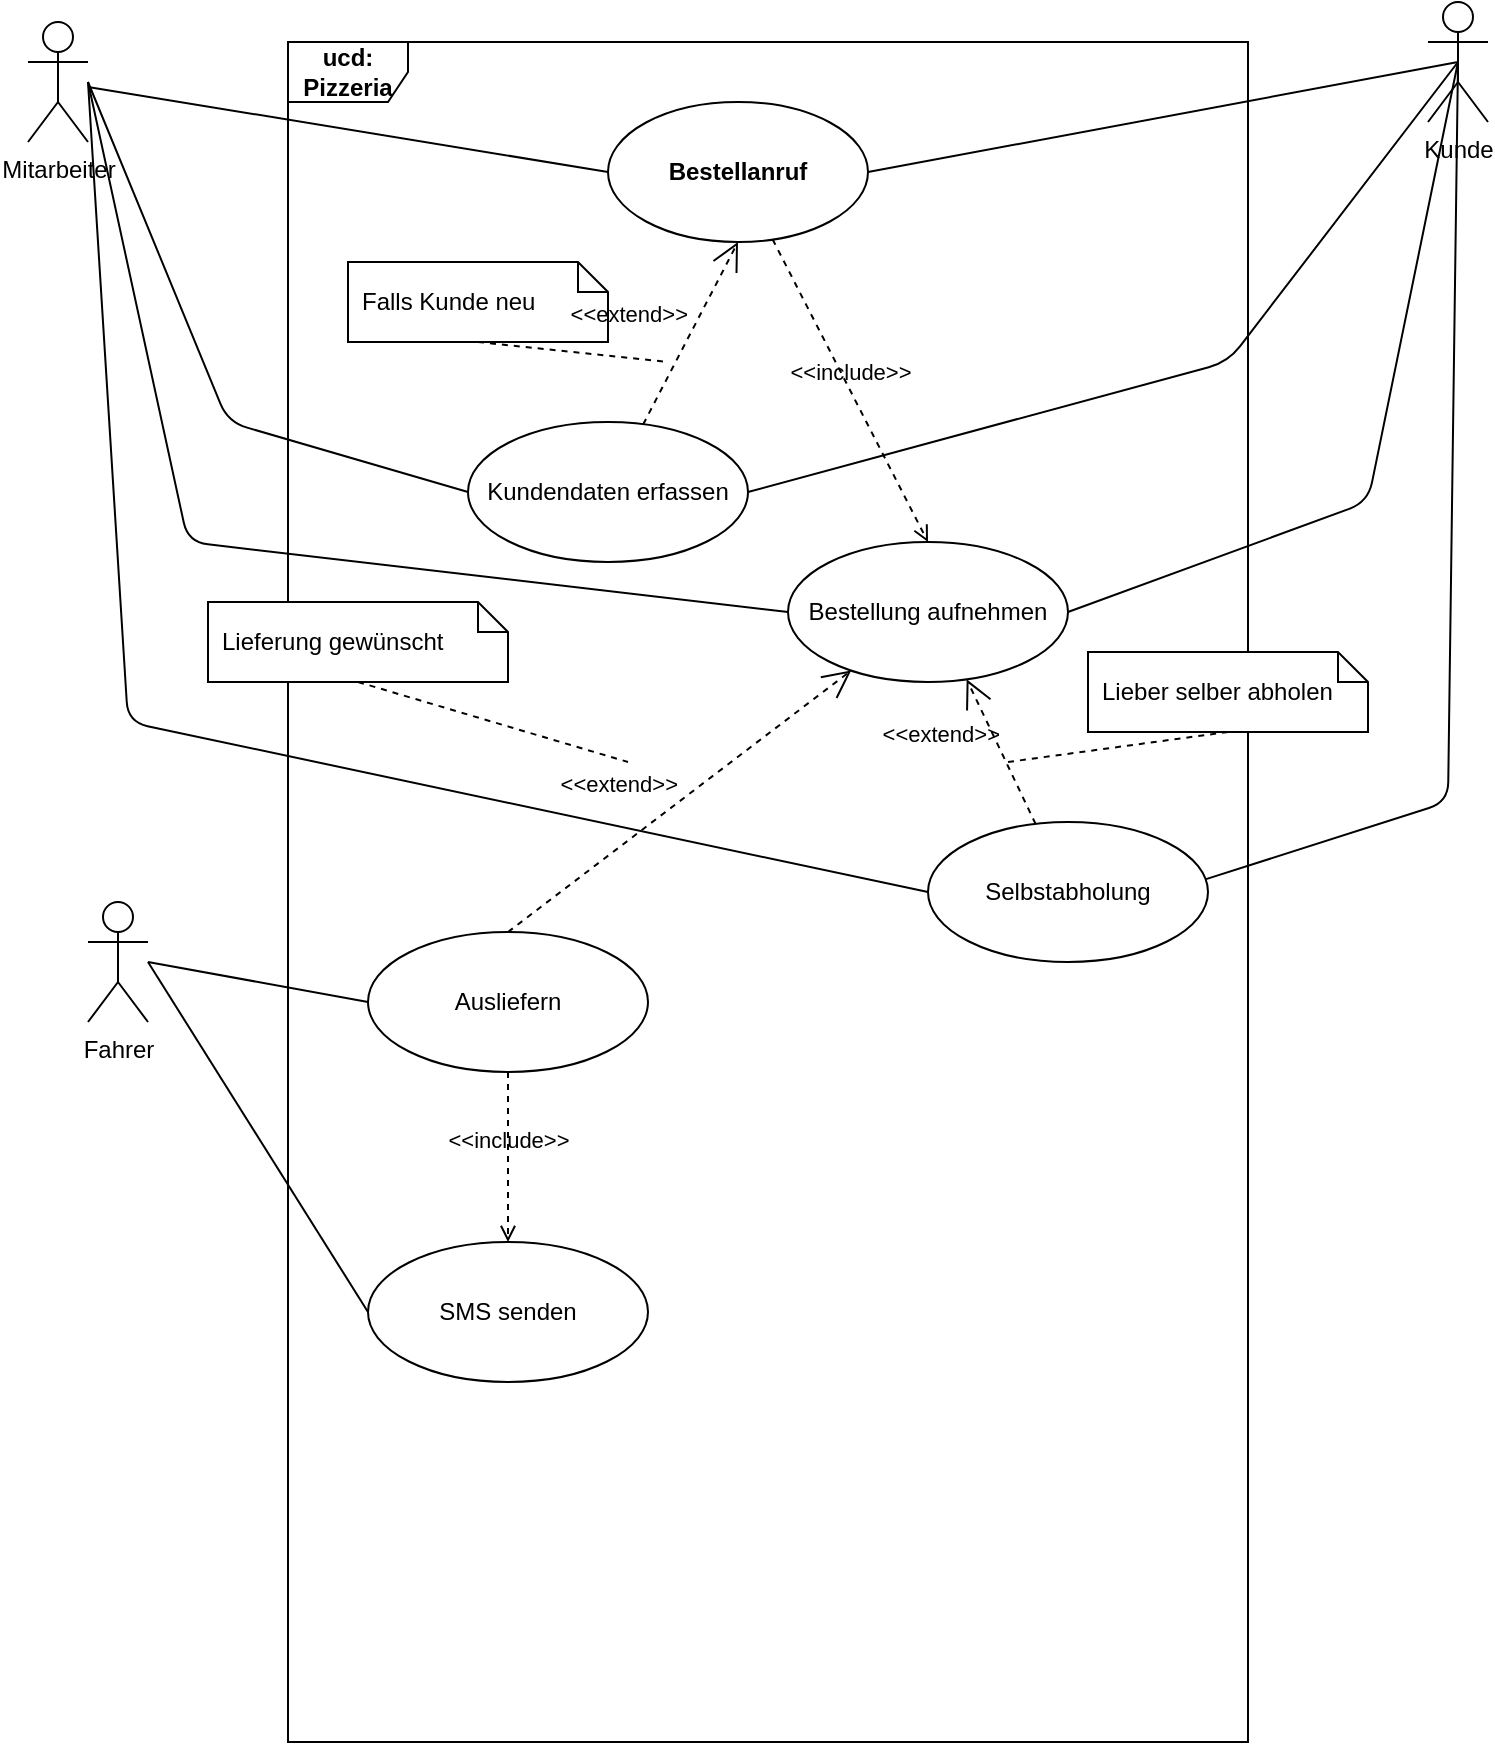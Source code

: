 <mxfile>
    <diagram id="jz6GCkLOd32BQko5sTcZ" name="Seite-1">
        <mxGraphModel dx="916" dy="575" grid="1" gridSize="10" guides="1" tooltips="1" connect="1" arrows="1" fold="1" page="1" pageScale="1" pageWidth="827" pageHeight="1169" math="0" shadow="0">
            <root>
                <mxCell id="0"/>
                <mxCell id="1" parent="0"/>
                <mxCell id="2" value="&lt;b&gt;ucd: Pizzeria&lt;/b&gt;" style="shape=umlFrame;whiteSpace=wrap;html=1;" parent="1" vertex="1">
                    <mxGeometry x="170" y="140" width="480" height="850" as="geometry"/>
                </mxCell>
                <mxCell id="55" style="edgeStyle=none;html=1;" edge="1" parent="1" source="3">
                    <mxGeometry relative="1" as="geometry">
                        <mxPoint x="70" y="160" as="targetPoint"/>
                    </mxGeometry>
                </mxCell>
                <mxCell id="3" value="Mitarbeiter" style="shape=umlActor;html=1;verticalLabelPosition=bottom;verticalAlign=top;align=center;" parent="1" vertex="1">
                    <mxGeometry x="40" y="130" width="30" height="60" as="geometry"/>
                </mxCell>
                <mxCell id="4" value="Kunde" style="shape=umlActor;html=1;verticalLabelPosition=bottom;verticalAlign=top;align=center;" parent="1" vertex="1">
                    <mxGeometry x="740" y="120" width="30" height="60" as="geometry"/>
                </mxCell>
                <mxCell id="11" value="Bestellanruf" style="shape=ellipse;html=1;strokeWidth=1;fontStyle=1;whiteSpace=wrap;align=center;perimeter=ellipsePerimeter;" parent="1" vertex="1">
                    <mxGeometry x="330" y="170" width="130" height="70" as="geometry"/>
                </mxCell>
                <mxCell id="13" value="" style="edgeStyle=none;html=1;endArrow=none;verticalAlign=bottom;exitX=0;exitY=0.5;exitDx=0;exitDy=0;" parent="1" source="11" target="3" edge="1">
                    <mxGeometry width="160" relative="1" as="geometry">
                        <mxPoint x="500" y="240" as="sourcePoint"/>
                        <mxPoint x="660" y="240" as="targetPoint"/>
                    </mxGeometry>
                </mxCell>
                <mxCell id="18" value="Kundendaten erfassen" style="ellipse;whiteSpace=wrap;html=1;strokeWidth=1;" parent="1" vertex="1">
                    <mxGeometry x="260" y="330" width="140" height="70" as="geometry"/>
                </mxCell>
                <mxCell id="25" value="Falls Kunde neu" style="shape=note;size=15;spacingLeft=5;align=left;whiteSpace=wrap;strokeWidth=1;" parent="1" vertex="1">
                    <mxGeometry x="200" y="250" width="130" height="40" as="geometry"/>
                </mxCell>
                <mxCell id="26" value="&amp;lt;&amp;lt;extend&amp;gt;&amp;gt;" style="align=right;html=1;verticalAlign=bottom;rounded=0;labelBackgroundColor=none;endArrow=open;endSize=12;dashed=1;entryX=0.5;entryY=1;entryDx=0;entryDy=0;" parent="1" source="18" target="11" edge="1">
                    <mxGeometry relative="1" as="geometry">
                        <mxPoint x="398" y="240.0" as="targetPoint"/>
                        <mxPoint x="413" y="360.0" as="sourcePoint"/>
                    </mxGeometry>
                </mxCell>
                <mxCell id="27" value="" style="edgeStyle=none;html=1;endArrow=none;rounded=0;labelBackgroundColor=none;dashed=1;exitX=0.5;exitY=1;" parent="1" source="25" edge="1">
                    <mxGeometry relative="1" as="geometry">
                        <mxPoint x="360" y="300" as="targetPoint"/>
                    </mxGeometry>
                </mxCell>
                <mxCell id="30" value="" style="edgeStyle=none;html=1;endArrow=none;verticalAlign=bottom;entryX=0.5;entryY=0.5;entryDx=0;entryDy=0;entryPerimeter=0;exitX=1;exitY=0.5;exitDx=0;exitDy=0;" parent="1" source="11" target="4" edge="1">
                    <mxGeometry width="160" relative="1" as="geometry">
                        <mxPoint x="490" y="140" as="sourcePoint"/>
                        <mxPoint x="650" y="140" as="targetPoint"/>
                    </mxGeometry>
                </mxCell>
                <mxCell id="31" value="" style="edgeStyle=none;html=1;endArrow=none;verticalAlign=bottom;entryX=0.5;entryY=0.5;entryDx=0;entryDy=0;entryPerimeter=0;exitX=1;exitY=0.5;exitDx=0;exitDy=0;" parent="1" source="18" target="4" edge="1">
                    <mxGeometry width="160" relative="1" as="geometry">
                        <mxPoint x="490" y="220" as="sourcePoint"/>
                        <mxPoint x="650" y="220" as="targetPoint"/>
                        <Array as="points">
                            <mxPoint x="640" y="300"/>
                        </Array>
                    </mxGeometry>
                </mxCell>
                <mxCell id="32" value="" style="edgeStyle=none;html=1;endArrow=none;verticalAlign=bottom;entryX=0;entryY=0.5;entryDx=0;entryDy=0;" parent="1" target="18" edge="1">
                    <mxGeometry width="160" relative="1" as="geometry">
                        <mxPoint x="70" y="160" as="sourcePoint"/>
                        <mxPoint x="210" y="290" as="targetPoint"/>
                        <Array as="points">
                            <mxPoint x="140" y="330"/>
                        </Array>
                    </mxGeometry>
                </mxCell>
                <mxCell id="33" value="Bestellung aufnehmen" style="ellipse;whiteSpace=wrap;html=1;strokeWidth=1;" parent="1" vertex="1">
                    <mxGeometry x="420" y="390.0" width="140" height="70" as="geometry"/>
                </mxCell>
                <mxCell id="34" value="&amp;lt;&amp;lt;include&amp;gt;&amp;gt;" style="edgeStyle=none;html=1;endArrow=open;verticalAlign=bottom;dashed=1;labelBackgroundColor=none;entryX=0.5;entryY=0;entryDx=0;entryDy=0;" parent="1" source="11" target="33" edge="1">
                    <mxGeometry width="160" relative="1" as="geometry">
                        <mxPoint x="490" y="310" as="sourcePoint"/>
                        <mxPoint x="650" y="310" as="targetPoint"/>
                    </mxGeometry>
                </mxCell>
                <mxCell id="35" value="Ausliefern" style="ellipse;whiteSpace=wrap;html=1;strokeWidth=1;" parent="1" vertex="1">
                    <mxGeometry x="210" y="585.0" width="140" height="70" as="geometry"/>
                </mxCell>
                <mxCell id="36" value="Selbstabholung" style="ellipse;whiteSpace=wrap;html=1;strokeWidth=1;" parent="1" vertex="1">
                    <mxGeometry x="490" y="530.0" width="140" height="70" as="geometry"/>
                </mxCell>
                <mxCell id="37" value="Fahrer" style="shape=umlActor;verticalLabelPosition=bottom;verticalAlign=top;html=1;strokeWidth=1;" parent="1" vertex="1">
                    <mxGeometry x="70" y="570" width="30" height="60" as="geometry"/>
                </mxCell>
                <mxCell id="43" value="Lieferung gewünscht" style="shape=note;size=15;spacingLeft=5;align=left;whiteSpace=wrap;strokeWidth=1;" parent="1" vertex="1">
                    <mxGeometry x="130" y="420" width="150" height="40" as="geometry"/>
                </mxCell>
                <mxCell id="44" value="&amp;lt;&amp;lt;extend&amp;gt;&amp;gt;" style="align=right;html=1;verticalAlign=bottom;rounded=0;labelBackgroundColor=none;endArrow=open;endSize=12;dashed=1;exitX=0.5;exitY=0;exitDx=0;exitDy=0;" parent="1" source="35" target="33" edge="1">
                    <mxGeometry relative="1" as="geometry">
                        <mxPoint x="60" y="490.0" as="targetPoint"/>
                        <mxPoint x="220" y="490.0" as="sourcePoint"/>
                    </mxGeometry>
                </mxCell>
                <mxCell id="45" value="" style="edgeStyle=none;html=1;endArrow=none;rounded=0;labelBackgroundColor=none;dashed=1;exitX=0.5;exitY=1;" parent="1" source="43" edge="1">
                    <mxGeometry relative="1" as="geometry">
                        <mxPoint x="340" y="500" as="targetPoint"/>
                    </mxGeometry>
                </mxCell>
                <mxCell id="46" value="Lieber selber abholen" style="shape=note;size=15;spacingLeft=5;align=left;whiteSpace=wrap;strokeWidth=1;" parent="1" vertex="1">
                    <mxGeometry x="570" y="445" width="140" height="40" as="geometry"/>
                </mxCell>
                <mxCell id="47" value="&amp;lt;&amp;lt;extend&amp;gt;&amp;gt;" style="align=right;html=1;verticalAlign=bottom;rounded=0;labelBackgroundColor=none;endArrow=open;endSize=12;dashed=1;entryX=0.638;entryY=0.981;entryDx=0;entryDy=0;entryPerimeter=0;" parent="1" source="36" target="33" edge="1">
                    <mxGeometry relative="1" as="geometry">
                        <mxPoint x="550" y="470.0" as="targetPoint"/>
                        <mxPoint x="710" y="470.0" as="sourcePoint"/>
                    </mxGeometry>
                </mxCell>
                <mxCell id="48" value="" style="edgeStyle=none;html=1;endArrow=none;rounded=0;labelBackgroundColor=none;dashed=1;exitX=0.5;exitY=1;" parent="1" source="46" edge="1">
                    <mxGeometry relative="1" as="geometry">
                        <mxPoint x="530" y="500" as="targetPoint"/>
                    </mxGeometry>
                </mxCell>
                <mxCell id="49" value="SMS senden" style="ellipse;whiteSpace=wrap;html=1;strokeWidth=1;" parent="1" vertex="1">
                    <mxGeometry x="210" y="740.0" width="140" height="70" as="geometry"/>
                </mxCell>
                <mxCell id="50" value="&amp;lt;&amp;lt;include&amp;gt;&amp;gt;" style="edgeStyle=none;html=1;endArrow=open;verticalAlign=bottom;dashed=1;labelBackgroundColor=none;entryX=0.5;entryY=0;entryDx=0;entryDy=0;exitX=0.5;exitY=1;exitDx=0;exitDy=0;" parent="1" target="49" edge="1" source="35">
                    <mxGeometry width="160" relative="1" as="geometry">
                        <mxPoint x="280" y="600" as="sourcePoint"/>
                        <mxPoint x="440" y="600" as="targetPoint"/>
                    </mxGeometry>
                </mxCell>
                <mxCell id="51" value="" style="edgeStyle=none;html=1;endArrow=none;verticalAlign=bottom;entryX=0;entryY=0.5;entryDx=0;entryDy=0;" parent="1" edge="1" target="35">
                    <mxGeometry width="160" relative="1" as="geometry">
                        <mxPoint x="100" y="600" as="sourcePoint"/>
                        <mxPoint x="210" y="570" as="targetPoint"/>
                    </mxGeometry>
                </mxCell>
                <mxCell id="52" value="" style="edgeStyle=none;html=1;endArrow=none;verticalAlign=bottom;entryX=0;entryY=0.5;entryDx=0;entryDy=0;" parent="1" target="49" edge="1">
                    <mxGeometry width="160" relative="1" as="geometry">
                        <mxPoint x="100" y="600" as="sourcePoint"/>
                        <mxPoint x="440" y="600" as="targetPoint"/>
                    </mxGeometry>
                </mxCell>
                <mxCell id="53" value="" style="edgeStyle=none;html=1;endArrow=none;verticalAlign=bottom;entryX=0.5;entryY=0.5;entryDx=0;entryDy=0;entryPerimeter=0;exitX=1;exitY=0.5;exitDx=0;exitDy=0;" edge="1" parent="1" source="33" target="4">
                    <mxGeometry width="160" relative="1" as="geometry">
                        <mxPoint x="410" y="375" as="sourcePoint"/>
                        <mxPoint x="765" y="160" as="targetPoint"/>
                        <Array as="points">
                            <mxPoint x="710" y="370"/>
                        </Array>
                    </mxGeometry>
                </mxCell>
                <mxCell id="54" value="" style="edgeStyle=none;html=1;endArrow=none;verticalAlign=bottom;entryX=0;entryY=0.5;entryDx=0;entryDy=0;" edge="1" parent="1" target="33">
                    <mxGeometry width="160" relative="1" as="geometry">
                        <mxPoint x="70" y="160" as="sourcePoint"/>
                        <mxPoint x="270" y="375" as="targetPoint"/>
                        <Array as="points">
                            <mxPoint x="120" y="390"/>
                        </Array>
                    </mxGeometry>
                </mxCell>
                <mxCell id="56" value="" style="edgeStyle=none;html=1;endArrow=none;verticalAlign=bottom;entryX=0.5;entryY=0.5;entryDx=0;entryDy=0;entryPerimeter=0;exitX=0.993;exitY=0.408;exitDx=0;exitDy=0;exitPerimeter=0;" edge="1" parent="1" source="36" target="4">
                    <mxGeometry width="160" relative="1" as="geometry">
                        <mxPoint x="570" y="435.0" as="sourcePoint"/>
                        <mxPoint x="765" y="160" as="targetPoint"/>
                        <Array as="points">
                            <mxPoint x="750" y="520"/>
                        </Array>
                    </mxGeometry>
                </mxCell>
                <mxCell id="57" value="" style="edgeStyle=none;html=1;endArrow=none;verticalAlign=bottom;entryX=0;entryY=0.5;entryDx=0;entryDy=0;" edge="1" parent="1" target="36">
                    <mxGeometry width="160" relative="1" as="geometry">
                        <mxPoint x="70" y="160" as="sourcePoint"/>
                        <mxPoint x="430" y="435.0" as="targetPoint"/>
                        <Array as="points">
                            <mxPoint x="90" y="480"/>
                        </Array>
                    </mxGeometry>
                </mxCell>
            </root>
        </mxGraphModel>
    </diagram>
</mxfile>